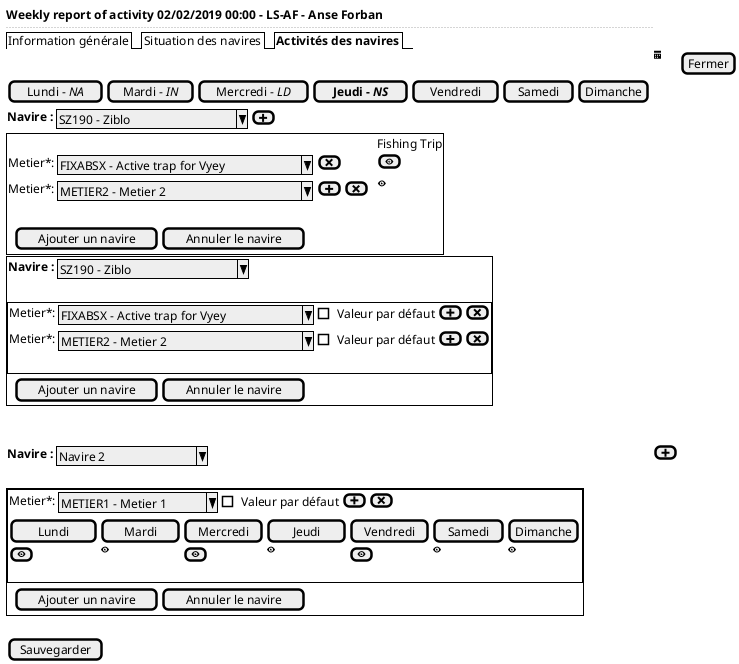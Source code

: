 @startsalt
{
  <b>Weekly report of activity 02/02/2019 00:00 - LS-AF - Anse Forban
  ..
  {/ Information générale | Situation des navires | <b>Activités des navires }
  .| <&calendar> | [Fermer]
    {
        [Lundi - <i>NA ] | [Mardi - <i>IN] | [Mercredi - <i>LD] | [<b>Jeudi - <i>NS ] | [ Vendredi ] | [Samedi  ] | [Dimanche]
    }

    {<b>Navire :            | { ^SZ190 - Ziblo         ^ | [<&plus>]}}
    {+
        .|.|Fishing Trip
        {Metier*:        | { ^FIXABSX - Active trap for Vyey^ } | [<&x>]} |.| [<&eye>]

        {Metier*:        | { ^METIER2 - Metier 2            ^ }  | [<&plus>]| [<&x>]} |.| <&eye>

        .
        {. |  {[Ajouter un navire] | [Annuler le navire]}}
    }

  {+
    {<b>Navire :            | { ^SZ190 - Ziblo         ^}}
    .
    {+
        {Metier*:        | { ^FIXABSX - Active trap for Vyey^ | [] Valeur par défaut }  | [<&plus>]| [<&x>]}

        {Metier*:        | { ^METIER2 - Metier 2            ^ | [] Valeur par défaut }  | [<&plus>]| [<&x>]}
        .
    }
        {. |  {[Ajouter un navire] | [Annuler le navire]}}
  }
  .
  .
  {<b>Navire :            | { ^Navire 2         ^ }}| [<&plus>]
  .
  {+
    {+
        {Metier*:        | { ^METIER1 - Metier 1^ | [] Valeur par défaut }  | [<&plus>]| [<&x>]}

        {
            [Lundi     ] | [Mardi    ] | [Mercredi ] | [Jeudi    ] | [Vendredi ] | [Samedi  ] | [Dimanche]
            [<&eye>]     | <&eye>     | [<&eye>]    | <&eye>     | [<&eye>]      | <&eye>     | <&eye>
        }
        .
    }
        {. |  {[Ajouter un navire] | [Annuler le navire]}}
  }
  .
  {[Sauvegarder]}
}
@endsalt
